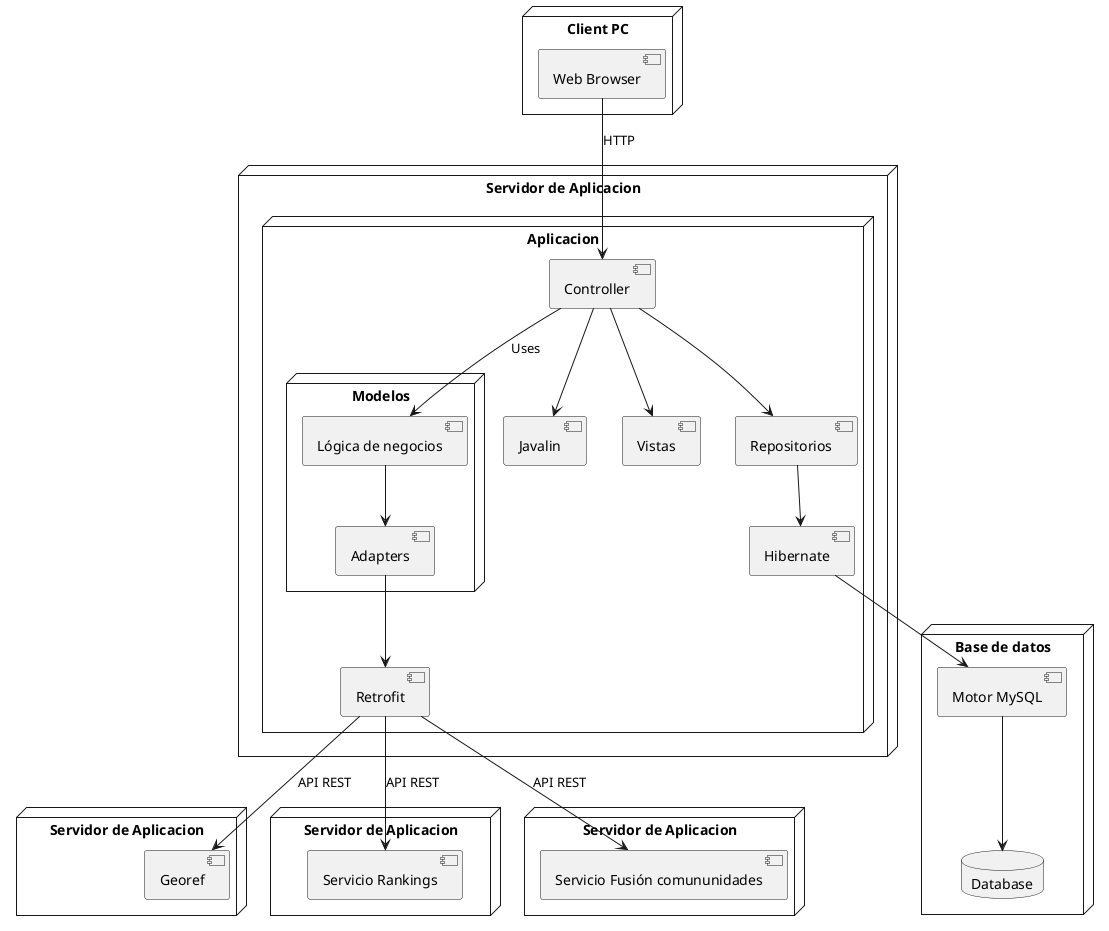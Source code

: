 @startuml

!define RECTANGLE class

node "Client PC" {
  [Web Browser] as Browser
}

node "Servidor de Aplicacion" as server {
  
node "Aplicacion" {
  [Controller] as controller
  [Repositorios] as repos
  [Javalin] as javalin
  [Vistas] as vistas
  node "Modelos" {
    [Lógica de negocios] as negocios
    [Adapters] as adapters
  }
  [Hibernate] as hibernate
  [Retrofit] as retrofit
}
}

node "Base de datos" {
  [Motor MySQL] as db
  database Database {
  }
}

node "Servidor de Aplicacion" as server1 {
  [Georef] as georef
}

node "Servidor de Aplicacion" as server2 {
  [Servicio Rankings] as rankings  
}

node "Servidor de Aplicacion" as server3 {
  [Servicio Fusión comununidades] as fusion  
}

retrofit --> fusion : API REST
retrofit --> georef : API REST
retrofit --> rankings : API REST
Browser --> controller : HTTP
controller --> repos
controller --> javalin
controller --> vistas
controller --> negocios : Uses
negocios --> adapters
repos --> hibernate
hibernate --> db
db --> Database
adapters --> retrofit

@enduml
